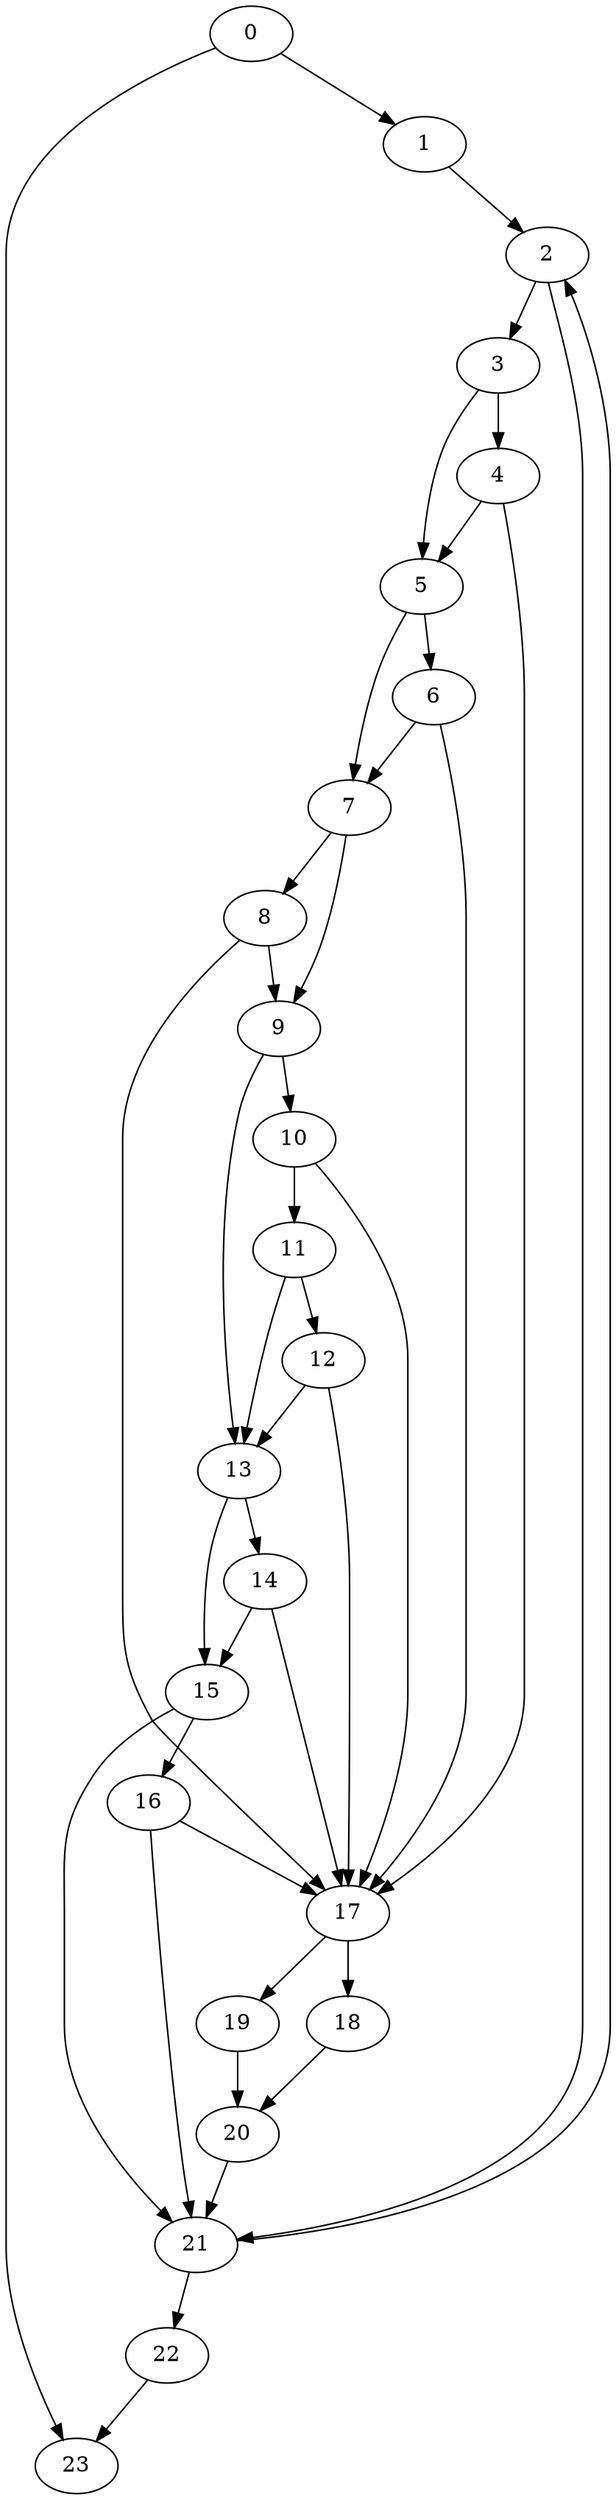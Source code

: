 digraph {
	0
	1
	2
	3
	4
	5
	6
	7
	8
	9
	10
	11
	12
	13
	14
	15
	16
	17
	18
	19
	20
	21
	22
	23
	18 -> 20
	19 -> 20
	5 -> 7
	6 -> 7
	10 -> 11
	11 -> 12
	9 -> 13
	11 -> 13
	12 -> 13
	13 -> 15
	14 -> 15
	17 -> 18
	9 -> 10
	15 -> 16
	17 -> 19
	0 -> 23
	22 -> 23
	21 -> 2
	1 -> 2
	2 -> 3
	7 -> 8
	8 -> 17
	10 -> 17
	12 -> 17
	14 -> 17
	16 -> 17
	4 -> 17
	6 -> 17
	13 -> 14
	15 -> 21
	16 -> 21
	20 -> 21
	2 -> 21
	0 -> 1
	3 -> 4
	4 -> 5
	3 -> 5
	5 -> 6
	7 -> 9
	8 -> 9
	21 -> 22
}
